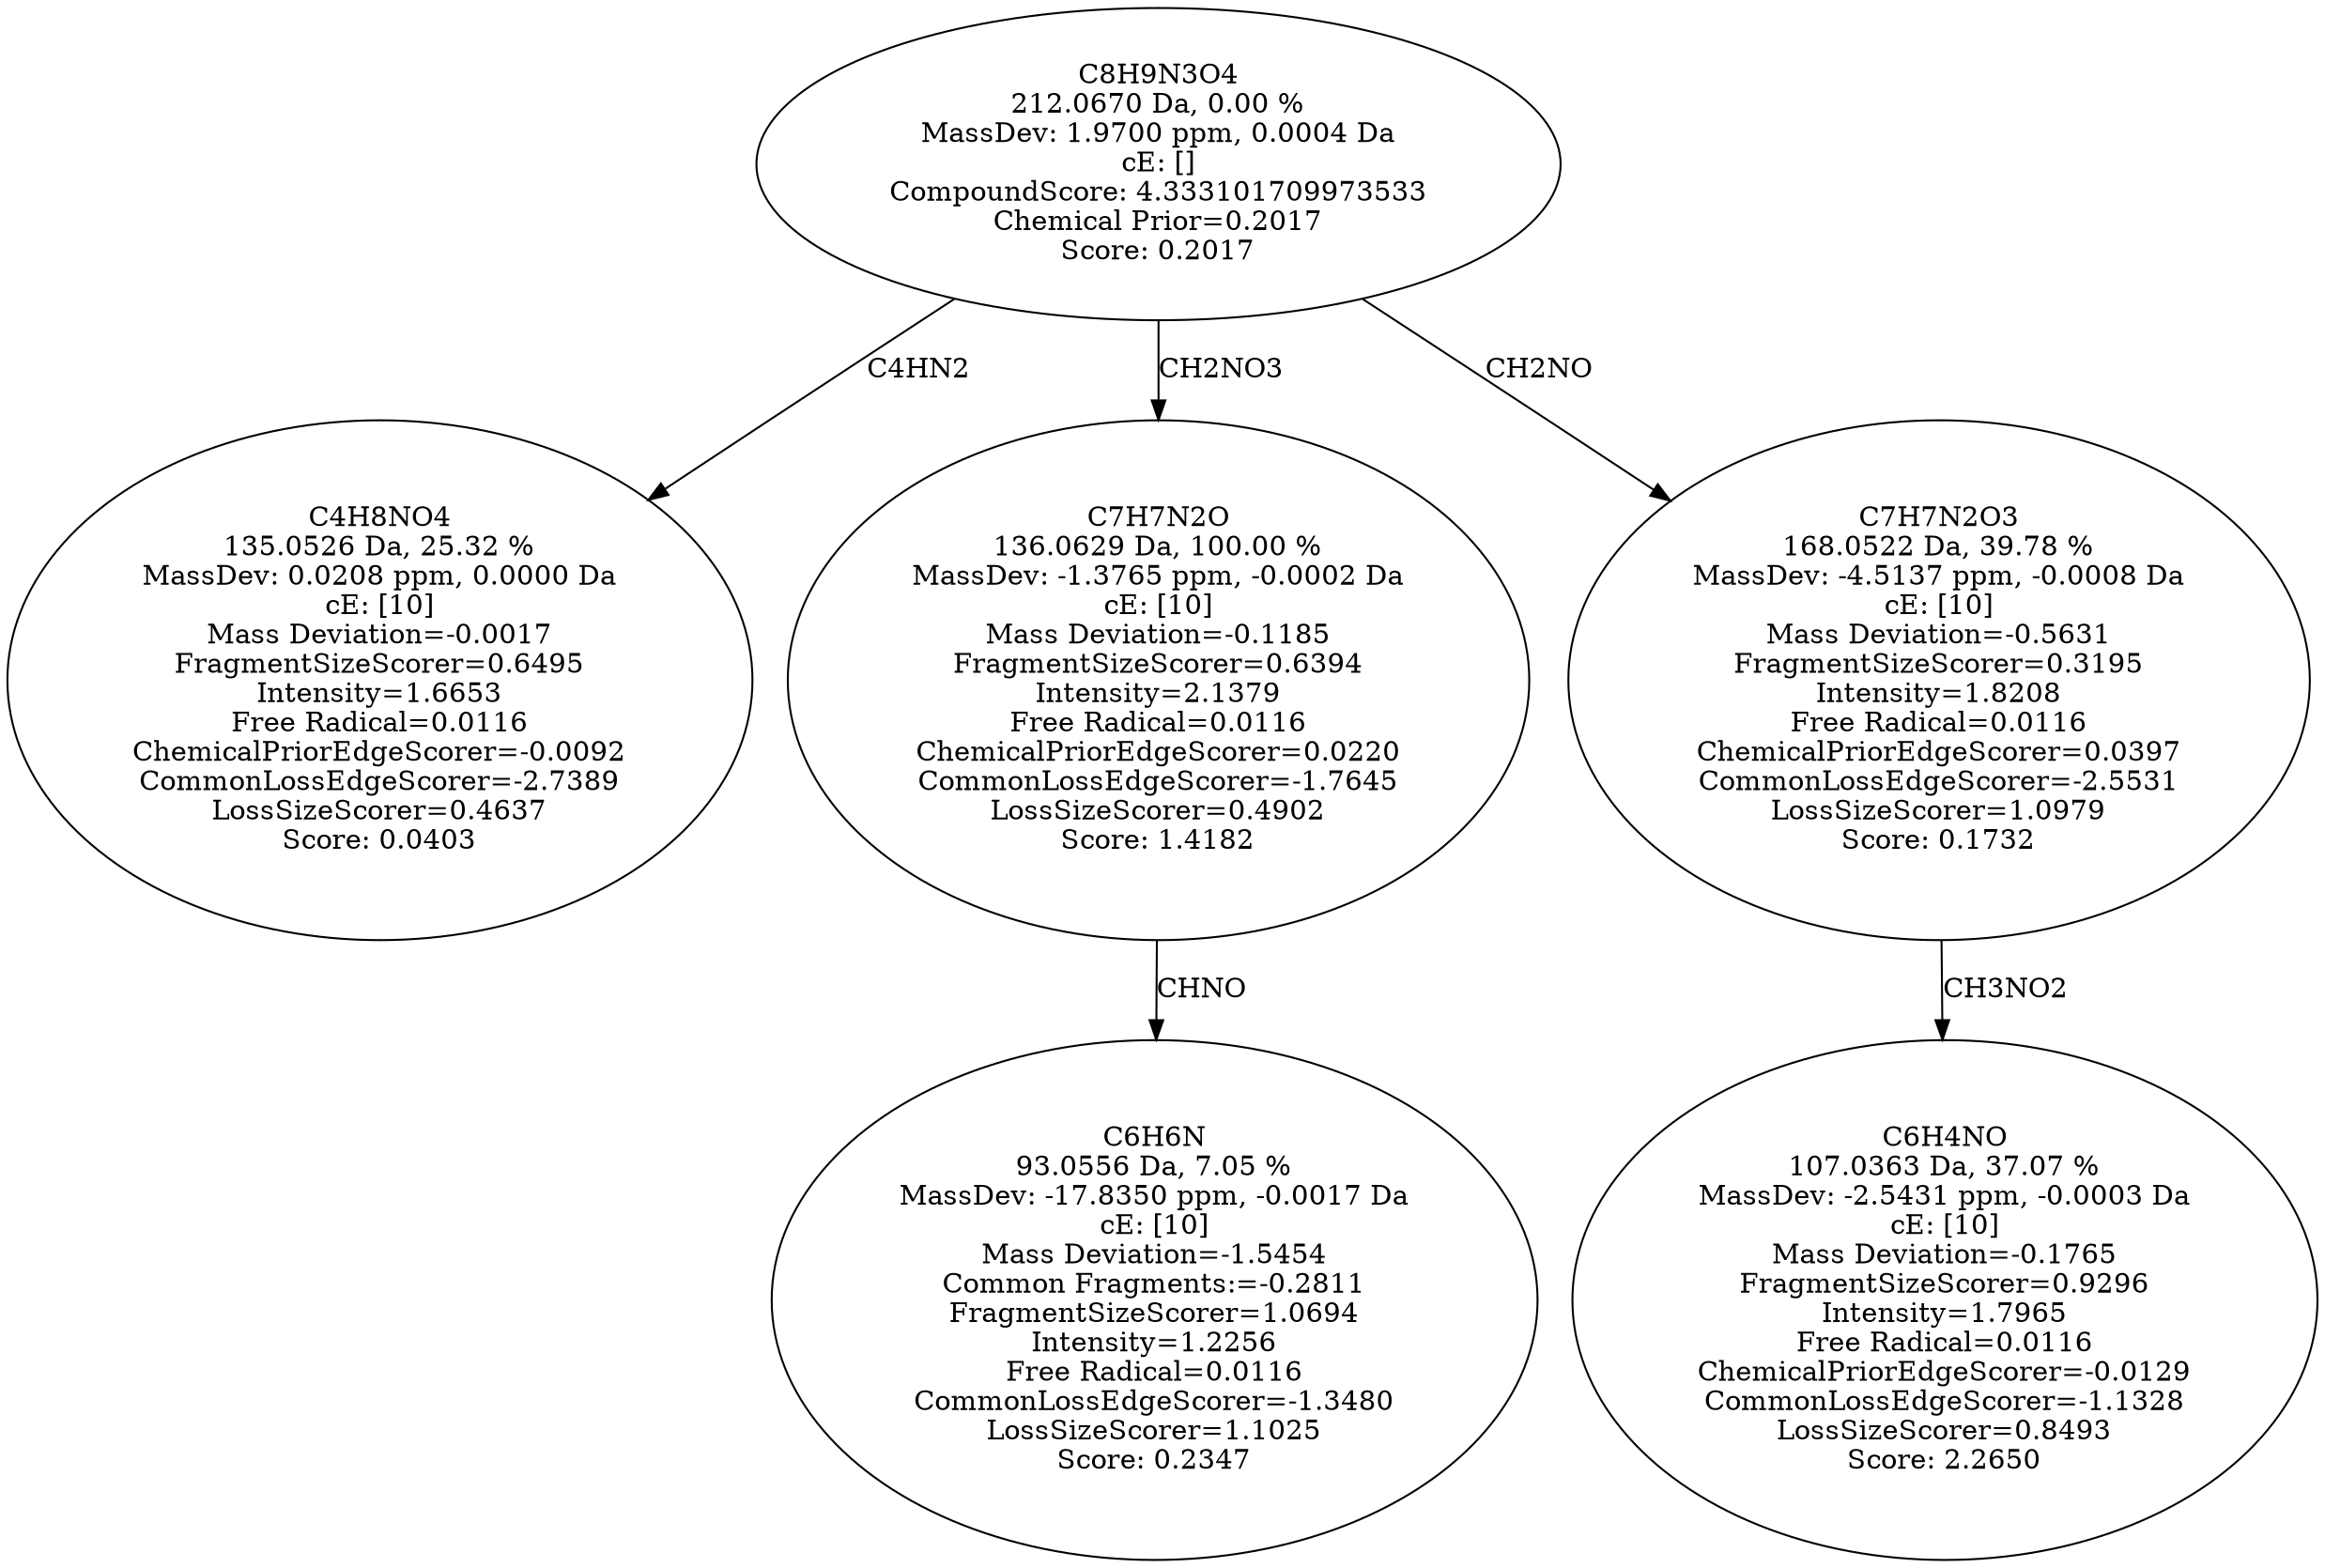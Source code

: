 strict digraph {
v1 [label="C4H8NO4\n135.0526 Da, 25.32 %\nMassDev: 0.0208 ppm, 0.0000 Da\ncE: [10]\nMass Deviation=-0.0017\nFragmentSizeScorer=0.6495\nIntensity=1.6653\nFree Radical=0.0116\nChemicalPriorEdgeScorer=-0.0092\nCommonLossEdgeScorer=-2.7389\nLossSizeScorer=0.4637\nScore: 0.0403"];
v2 [label="C6H6N\n93.0556 Da, 7.05 %\nMassDev: -17.8350 ppm, -0.0017 Da\ncE: [10]\nMass Deviation=-1.5454\nCommon Fragments:=-0.2811\nFragmentSizeScorer=1.0694\nIntensity=1.2256\nFree Radical=0.0116\nCommonLossEdgeScorer=-1.3480\nLossSizeScorer=1.1025\nScore: 0.2347"];
v3 [label="C7H7N2O\n136.0629 Da, 100.00 %\nMassDev: -1.3765 ppm, -0.0002 Da\ncE: [10]\nMass Deviation=-0.1185\nFragmentSizeScorer=0.6394\nIntensity=2.1379\nFree Radical=0.0116\nChemicalPriorEdgeScorer=0.0220\nCommonLossEdgeScorer=-1.7645\nLossSizeScorer=0.4902\nScore: 1.4182"];
v4 [label="C6H4NO\n107.0363 Da, 37.07 %\nMassDev: -2.5431 ppm, -0.0003 Da\ncE: [10]\nMass Deviation=-0.1765\nFragmentSizeScorer=0.9296\nIntensity=1.7965\nFree Radical=0.0116\nChemicalPriorEdgeScorer=-0.0129\nCommonLossEdgeScorer=-1.1328\nLossSizeScorer=0.8493\nScore: 2.2650"];
v5 [label="C7H7N2O3\n168.0522 Da, 39.78 %\nMassDev: -4.5137 ppm, -0.0008 Da\ncE: [10]\nMass Deviation=-0.5631\nFragmentSizeScorer=0.3195\nIntensity=1.8208\nFree Radical=0.0116\nChemicalPriorEdgeScorer=0.0397\nCommonLossEdgeScorer=-2.5531\nLossSizeScorer=1.0979\nScore: 0.1732"];
v6 [label="C8H9N3O4\n212.0670 Da, 0.00 %\nMassDev: 1.9700 ppm, 0.0004 Da\ncE: []\nCompoundScore: 4.333101709973533\nChemical Prior=0.2017\nScore: 0.2017"];
v6 -> v1 [label="C4HN2"];
v3 -> v2 [label="CHNO"];
v6 -> v3 [label="CH2NO3"];
v5 -> v4 [label="CH3NO2"];
v6 -> v5 [label="CH2NO"];
}